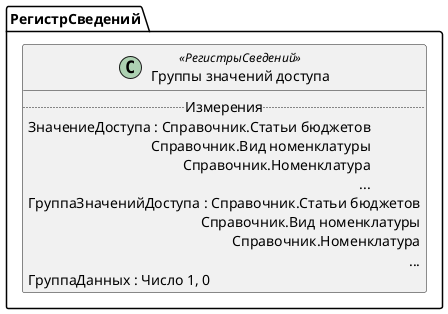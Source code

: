 ﻿@startuml ГруппыЗначенийДоступа
'!include templates.wsd
'..\include templates.wsd
class РегистрСведений.ГруппыЗначенийДоступа as "Группы значений доступа" <<РегистрыСведений>>
{
..Измерения..
ЗначениеДоступа : Справочник.Статьи бюджетов\rСправочник.Вид номенклатуры\rСправочник.Номенклатура\r...
ГруппаЗначенийДоступа : Справочник.Статьи бюджетов\rСправочник.Вид номенклатуры\rСправочник.Номенклатура\r...
ГруппаДанных : Число 1, 0
}
@enduml
